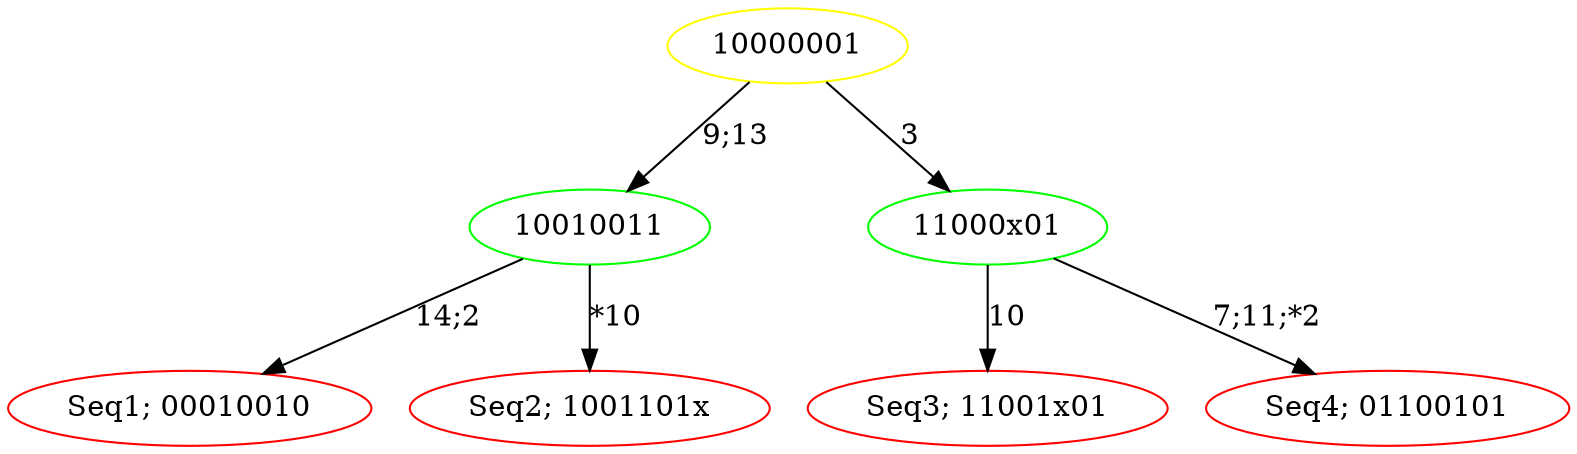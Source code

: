 digraph ARG {
  { rank = same; 0; 1; 2; 3; }
  0 [label="Seq1; 00010010",color=red];
  4 -> 0 [label="14;2"];
  1 [label="Seq2; 1001101x",color=red];
  4 -> 1 [label="*10"];
  2 [label="Seq3; 11001x01",color=red];
  5 -> 2 [label="10"];
  3 [label="Seq4; 01100101",color=red];
  5 -> 3 [label="7;11;*2"];
  4 [label="10010011",color=green];
  6 -> 4 [label="9;13"];
  5 [label="11000x01",color=green];
  6 -> 5 [label="3"];
  6 [label="10000001",color=yellow];
}
